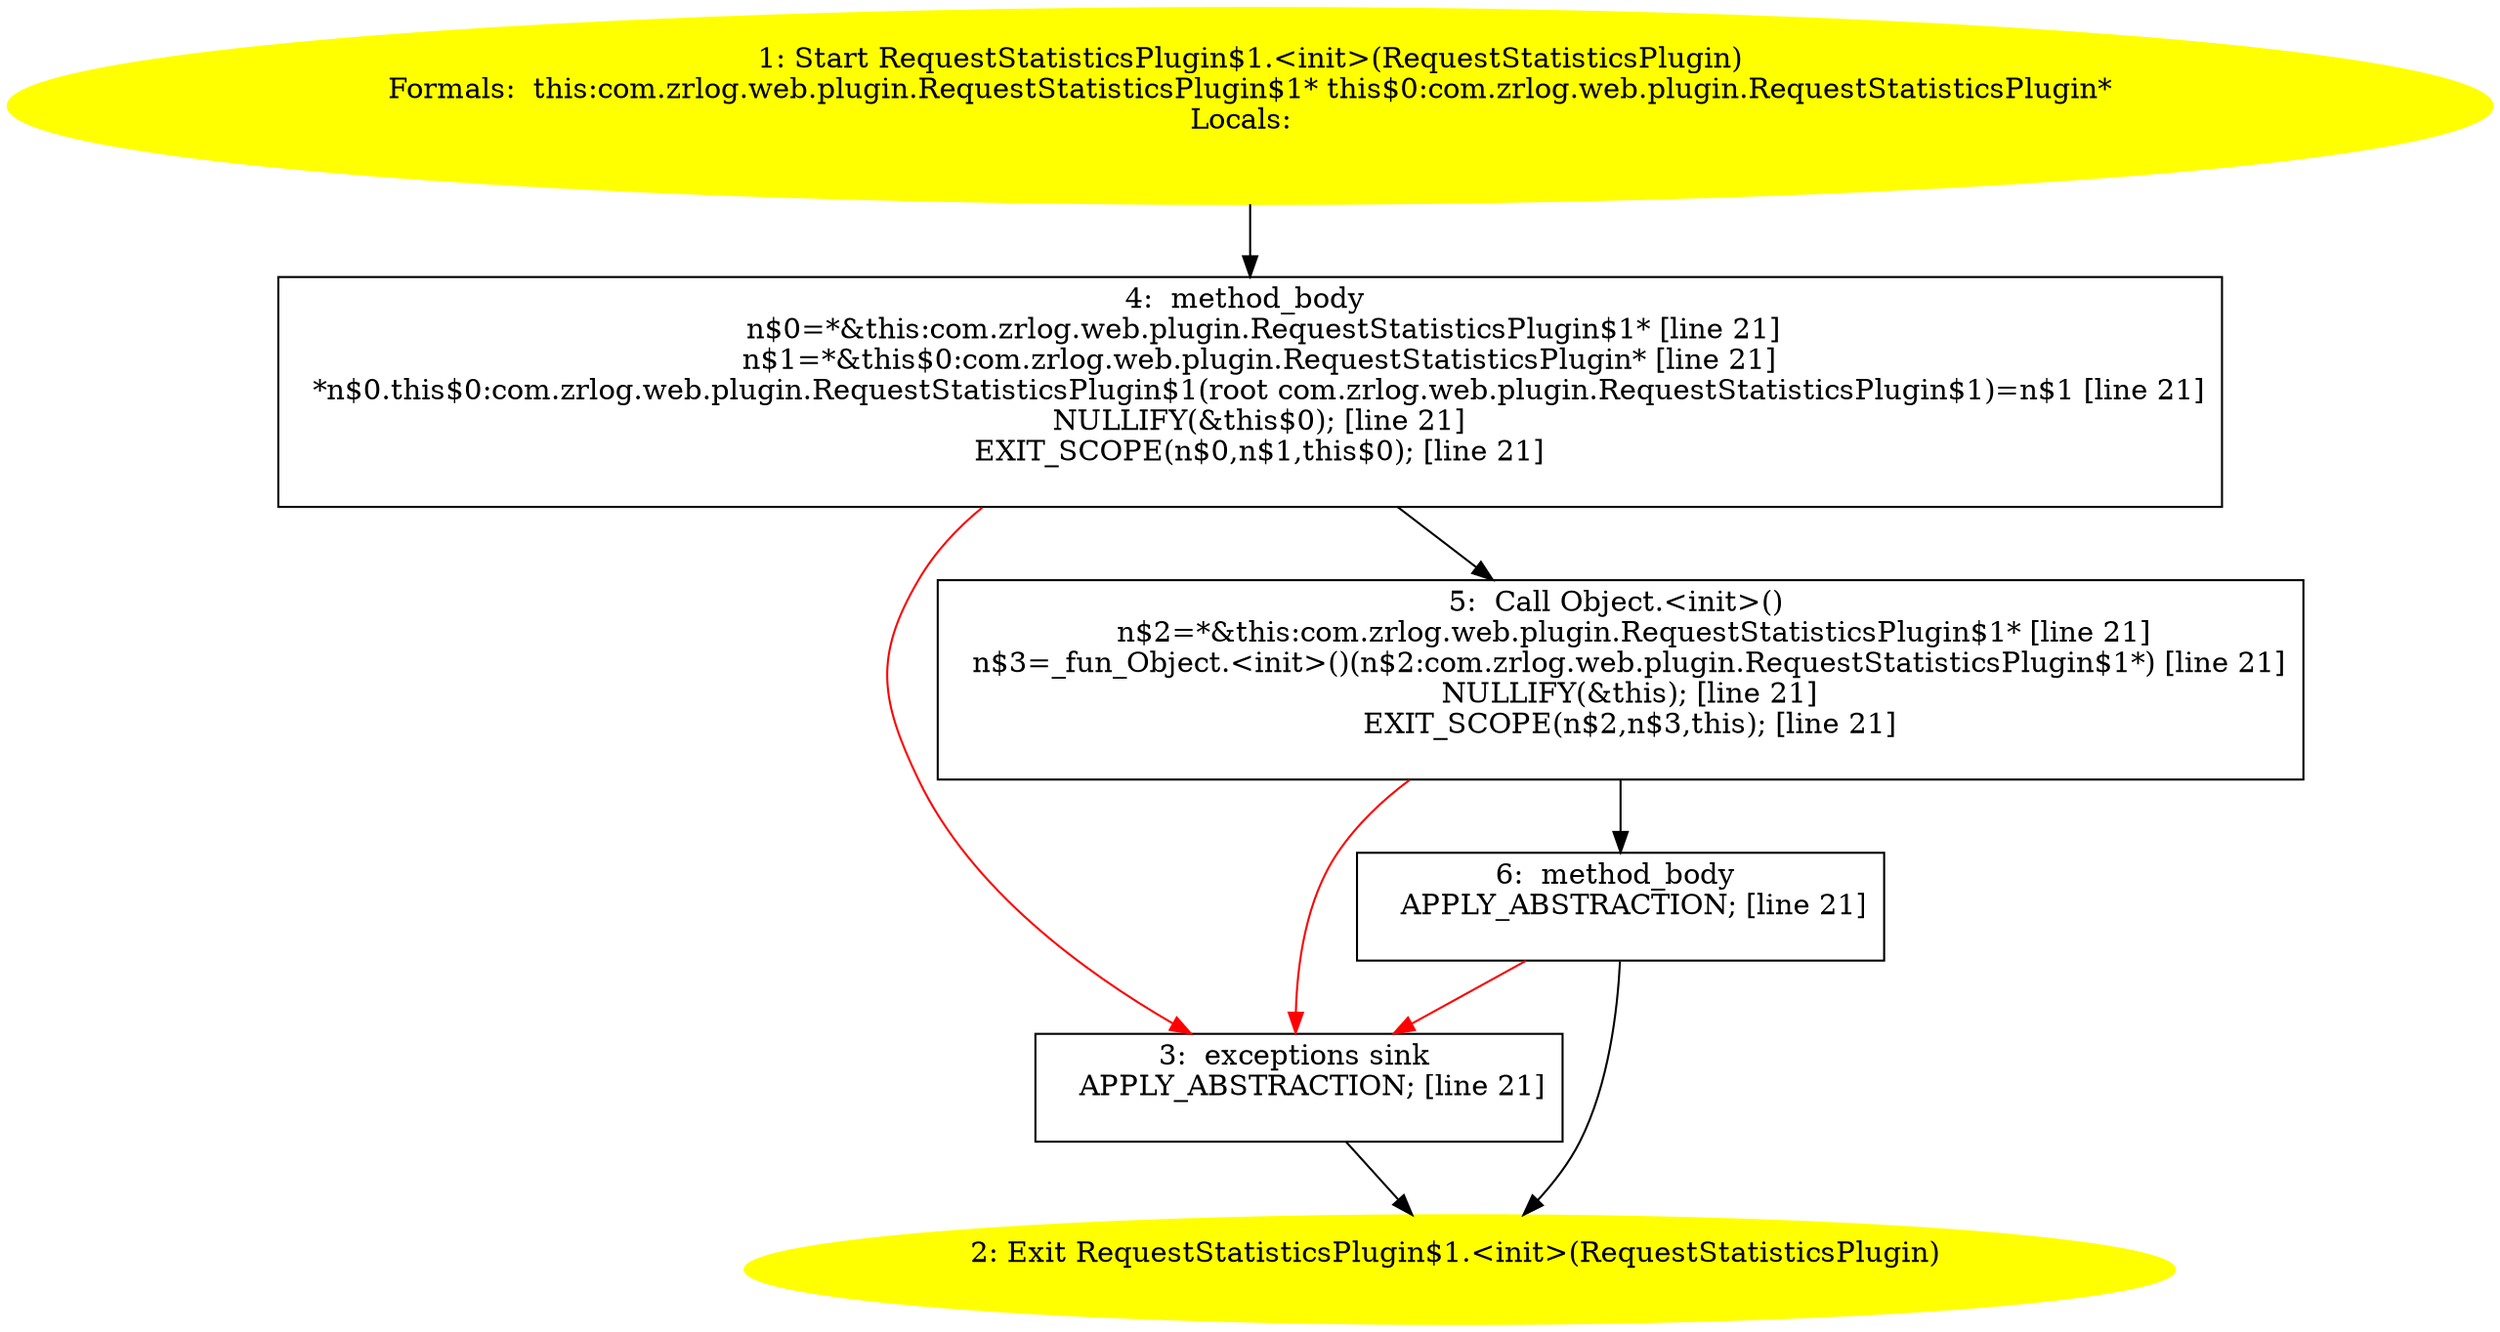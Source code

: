 /* @generated */
digraph cfg {
"com.zrlog.web.plugin.RequestStatisticsPlugin$1.<init>(com.zrlog.web.plugin.RequestStatisticsPlugin).e8dd2e25473f42545ce9d170ad926505_1" [label="1: Start RequestStatisticsPlugin$1.<init>(RequestStatisticsPlugin)\nFormals:  this:com.zrlog.web.plugin.RequestStatisticsPlugin$1* this$0:com.zrlog.web.plugin.RequestStatisticsPlugin*\nLocals:  \n  " color=yellow style=filled]
	

	 "com.zrlog.web.plugin.RequestStatisticsPlugin$1.<init>(com.zrlog.web.plugin.RequestStatisticsPlugin).e8dd2e25473f42545ce9d170ad926505_1" -> "com.zrlog.web.plugin.RequestStatisticsPlugin$1.<init>(com.zrlog.web.plugin.RequestStatisticsPlugin).e8dd2e25473f42545ce9d170ad926505_4" ;
"com.zrlog.web.plugin.RequestStatisticsPlugin$1.<init>(com.zrlog.web.plugin.RequestStatisticsPlugin).e8dd2e25473f42545ce9d170ad926505_2" [label="2: Exit RequestStatisticsPlugin$1.<init>(RequestStatisticsPlugin) \n  " color=yellow style=filled]
	

"com.zrlog.web.plugin.RequestStatisticsPlugin$1.<init>(com.zrlog.web.plugin.RequestStatisticsPlugin).e8dd2e25473f42545ce9d170ad926505_3" [label="3:  exceptions sink \n   APPLY_ABSTRACTION; [line 21]\n " shape="box"]
	

	 "com.zrlog.web.plugin.RequestStatisticsPlugin$1.<init>(com.zrlog.web.plugin.RequestStatisticsPlugin).e8dd2e25473f42545ce9d170ad926505_3" -> "com.zrlog.web.plugin.RequestStatisticsPlugin$1.<init>(com.zrlog.web.plugin.RequestStatisticsPlugin).e8dd2e25473f42545ce9d170ad926505_2" ;
"com.zrlog.web.plugin.RequestStatisticsPlugin$1.<init>(com.zrlog.web.plugin.RequestStatisticsPlugin).e8dd2e25473f42545ce9d170ad926505_4" [label="4:  method_body \n   n$0=*&this:com.zrlog.web.plugin.RequestStatisticsPlugin$1* [line 21]\n  n$1=*&this$0:com.zrlog.web.plugin.RequestStatisticsPlugin* [line 21]\n  *n$0.this$0:com.zrlog.web.plugin.RequestStatisticsPlugin$1(root com.zrlog.web.plugin.RequestStatisticsPlugin$1)=n$1 [line 21]\n  NULLIFY(&this$0); [line 21]\n  EXIT_SCOPE(n$0,n$1,this$0); [line 21]\n " shape="box"]
	

	 "com.zrlog.web.plugin.RequestStatisticsPlugin$1.<init>(com.zrlog.web.plugin.RequestStatisticsPlugin).e8dd2e25473f42545ce9d170ad926505_4" -> "com.zrlog.web.plugin.RequestStatisticsPlugin$1.<init>(com.zrlog.web.plugin.RequestStatisticsPlugin).e8dd2e25473f42545ce9d170ad926505_5" ;
	 "com.zrlog.web.plugin.RequestStatisticsPlugin$1.<init>(com.zrlog.web.plugin.RequestStatisticsPlugin).e8dd2e25473f42545ce9d170ad926505_4" -> "com.zrlog.web.plugin.RequestStatisticsPlugin$1.<init>(com.zrlog.web.plugin.RequestStatisticsPlugin).e8dd2e25473f42545ce9d170ad926505_3" [color="red" ];
"com.zrlog.web.plugin.RequestStatisticsPlugin$1.<init>(com.zrlog.web.plugin.RequestStatisticsPlugin).e8dd2e25473f42545ce9d170ad926505_5" [label="5:  Call Object.<init>() \n   n$2=*&this:com.zrlog.web.plugin.RequestStatisticsPlugin$1* [line 21]\n  n$3=_fun_Object.<init>()(n$2:com.zrlog.web.plugin.RequestStatisticsPlugin$1*) [line 21]\n  NULLIFY(&this); [line 21]\n  EXIT_SCOPE(n$2,n$3,this); [line 21]\n " shape="box"]
	

	 "com.zrlog.web.plugin.RequestStatisticsPlugin$1.<init>(com.zrlog.web.plugin.RequestStatisticsPlugin).e8dd2e25473f42545ce9d170ad926505_5" -> "com.zrlog.web.plugin.RequestStatisticsPlugin$1.<init>(com.zrlog.web.plugin.RequestStatisticsPlugin).e8dd2e25473f42545ce9d170ad926505_6" ;
	 "com.zrlog.web.plugin.RequestStatisticsPlugin$1.<init>(com.zrlog.web.plugin.RequestStatisticsPlugin).e8dd2e25473f42545ce9d170ad926505_5" -> "com.zrlog.web.plugin.RequestStatisticsPlugin$1.<init>(com.zrlog.web.plugin.RequestStatisticsPlugin).e8dd2e25473f42545ce9d170ad926505_3" [color="red" ];
"com.zrlog.web.plugin.RequestStatisticsPlugin$1.<init>(com.zrlog.web.plugin.RequestStatisticsPlugin).e8dd2e25473f42545ce9d170ad926505_6" [label="6:  method_body \n   APPLY_ABSTRACTION; [line 21]\n " shape="box"]
	

	 "com.zrlog.web.plugin.RequestStatisticsPlugin$1.<init>(com.zrlog.web.plugin.RequestStatisticsPlugin).e8dd2e25473f42545ce9d170ad926505_6" -> "com.zrlog.web.plugin.RequestStatisticsPlugin$1.<init>(com.zrlog.web.plugin.RequestStatisticsPlugin).e8dd2e25473f42545ce9d170ad926505_2" ;
	 "com.zrlog.web.plugin.RequestStatisticsPlugin$1.<init>(com.zrlog.web.plugin.RequestStatisticsPlugin).e8dd2e25473f42545ce9d170ad926505_6" -> "com.zrlog.web.plugin.RequestStatisticsPlugin$1.<init>(com.zrlog.web.plugin.RequestStatisticsPlugin).e8dd2e25473f42545ce9d170ad926505_3" [color="red" ];
}
